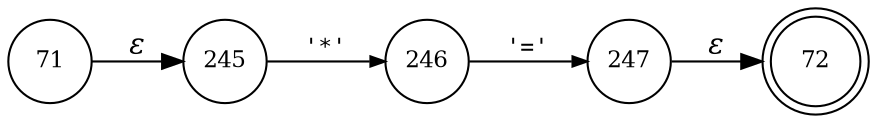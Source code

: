 digraph ATN {
rankdir=LR;
s72[fontsize=11, label="72", shape=doublecircle, fixedsize=true, width=.6];
s245[fontsize=11,label="245", shape=circle, fixedsize=true, width=.55, peripheries=1];
s246[fontsize=11,label="246", shape=circle, fixedsize=true, width=.55, peripheries=1];
s71[fontsize=11,label="71", shape=circle, fixedsize=true, width=.55, peripheries=1];
s247[fontsize=11,label="247", shape=circle, fixedsize=true, width=.55, peripheries=1];
s71 -> s245 [fontname="Times-Italic", label="&epsilon;"];
s245 -> s246 [fontsize=11, fontname="Courier", arrowsize=.7, label = "'*'", arrowhead = normal];
s246 -> s247 [fontsize=11, fontname="Courier", arrowsize=.7, label = "'='", arrowhead = normal];
s247 -> s72 [fontname="Times-Italic", label="&epsilon;"];
}